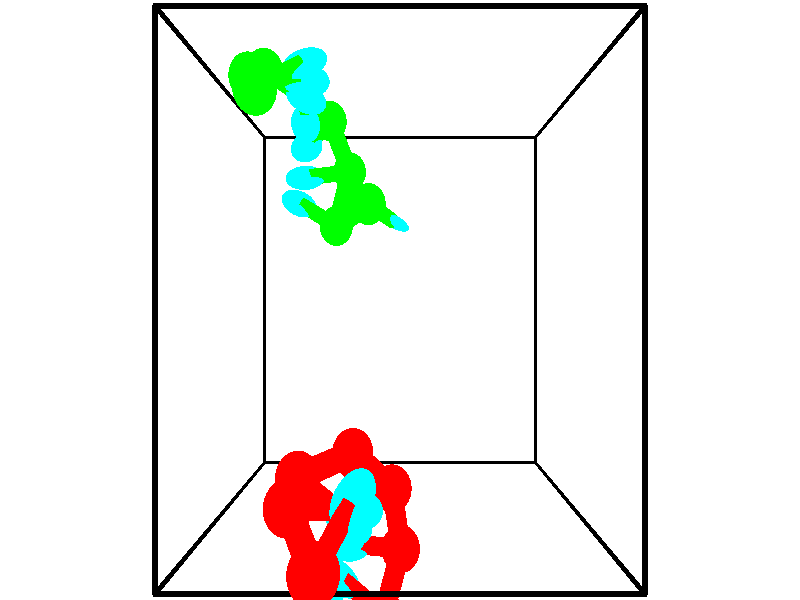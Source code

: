 // switches for output
#declare DRAW_BASES = 1; // possible values are 0, 1; only relevant for DNA ribbons
#declare DRAW_BASES_TYPE = 3; // possible values are 1, 2, 3; only relevant for DNA ribbons
#declare DRAW_FOG = 0; // set to 1 to enable fog

#include "colors.inc"

#include "transforms.inc"
background { rgb <1, 1, 1>}

#default {
   normal{
       ripples 0.25
       frequency 0.20
       turbulence 0.2
       lambda 5
   }
	finish {
		phong 0.1
		phong_size 40.
	}
}

// original window dimensions: 1024x640


// camera settings

camera {
	sky <-0, 1, 0>
	up <-0, 1, 0>
	right 1.6 * <1, 0, 0>
	location <2.5, 2.5, 11.1562>
	look_at <2.5, 2.5, 2.5>
	direction <0, 0, -8.6562>
	angle 67.0682
}


# declare cpy_camera_pos = <2.5, 2.5, 11.1562>;
# if (DRAW_FOG = 1)
fog {
	fog_type 2
	up vnormalize(cpy_camera_pos)
	color rgbt<1,1,1,0.3>
	distance 1e-5
	fog_alt 3e-3
	fog_offset 4
}
# end


// LIGHTS

# declare lum = 6;
global_settings {
	ambient_light rgb lum * <0.05, 0.05, 0.05>
	max_trace_level 15
}# declare cpy_direct_light_amount = 0.25;
light_source
{	1000 * <-1, -1, 1>,
	rgb lum * cpy_direct_light_amount
	parallel
}

light_source
{	1000 * <1, 1, -1>,
	rgb lum * cpy_direct_light_amount
	parallel
}

// strand 0

// nucleotide -1

// particle -1
sphere {
	<1.690652, 0.363488, 5.514145> 0.250000
	pigment { color rgbt <1,0,0,0> }
	no_shadow
}
cylinder {
	<1.884468, 0.635612, 5.294182>,  <2.000757, 0.798887, 5.162204>, 0.100000
	pigment { color rgbt <1,0,0,0> }
	no_shadow
}
cylinder {
	<1.884468, 0.635612, 5.294182>,  <1.690652, 0.363488, 5.514145>, 0.100000
	pigment { color rgbt <1,0,0,0> }
	no_shadow
}

// particle -1
sphere {
	<1.884468, 0.635612, 5.294182> 0.100000
	pigment { color rgbt <1,0,0,0> }
	no_shadow
}
sphere {
	0, 1
	scale<0.080000,0.200000,0.300000>
	matrix <0.017197, -0.635918, -0.771565,
		-0.874600, 0.364397, -0.319827,
		0.484540, 0.680311, -0.549908,
		2.029830, 0.839706, 5.129210>
	pigment { color rgbt <0,1,1,0> }
	no_shadow
}
cylinder {
	<1.344179, 0.717741, 4.945404>,  <1.690652, 0.363488, 5.514145>, 0.130000
	pigment { color rgbt <1,0,0,0> }
	no_shadow
}

// nucleotide -1

// particle -1
sphere {
	<1.344179, 0.717741, 4.945404> 0.250000
	pigment { color rgbt <1,0,0,0> }
	no_shadow
}
cylinder {
	<1.733837, 0.683563, 4.861748>,  <1.967632, 0.663056, 4.811554>, 0.100000
	pigment { color rgbt <1,0,0,0> }
	no_shadow
}
cylinder {
	<1.733837, 0.683563, 4.861748>,  <1.344179, 0.717741, 4.945404>, 0.100000
	pigment { color rgbt <1,0,0,0> }
	no_shadow
}

// particle -1
sphere {
	<1.733837, 0.683563, 4.861748> 0.100000
	pigment { color rgbt <1,0,0,0> }
	no_shadow
}
sphere {
	0, 1
	scale<0.080000,0.200000,0.300000>
	matrix <-0.215663, -0.627493, -0.748160,
		-0.067308, 0.773920, -0.629696,
		0.974146, -0.085445, -0.209141,
		2.026081, 0.657930, 4.799006>
	pigment { color rgbt <0,1,1,0> }
	no_shadow
}
cylinder {
	<1.330463, 0.814714, 4.281919>,  <1.344179, 0.717741, 4.945404>, 0.130000
	pigment { color rgbt <1,0,0,0> }
	no_shadow
}

// nucleotide -1

// particle -1
sphere {
	<1.330463, 0.814714, 4.281919> 0.250000
	pigment { color rgbt <1,0,0,0> }
	no_shadow
}
cylinder {
	<1.667290, 0.617470, 4.369339>,  <1.869386, 0.499123, 4.421791>, 0.100000
	pigment { color rgbt <1,0,0,0> }
	no_shadow
}
cylinder {
	<1.667290, 0.617470, 4.369339>,  <1.330463, 0.814714, 4.281919>, 0.100000
	pigment { color rgbt <1,0,0,0> }
	no_shadow
}

// particle -1
sphere {
	<1.667290, 0.617470, 4.369339> 0.100000
	pigment { color rgbt <1,0,0,0> }
	no_shadow
}
sphere {
	0, 1
	scale<0.080000,0.200000,0.300000>
	matrix <-0.009948, -0.419321, -0.907784,
		0.539280, 0.762241, -0.358002,
		0.842068, -0.493111, 0.218549,
		1.919910, 0.469537, 4.434904>
	pigment { color rgbt <0,1,1,0> }
	no_shadow
}
cylinder {
	<1.921238, 0.941296, 3.767852>,  <1.330463, 0.814714, 4.281919>, 0.130000
	pigment { color rgbt <1,0,0,0> }
	no_shadow
}

// nucleotide -1

// particle -1
sphere {
	<1.921238, 0.941296, 3.767852> 0.250000
	pigment { color rgbt <1,0,0,0> }
	no_shadow
}
cylinder {
	<1.919689, 0.571030, 3.919182>,  <1.918760, 0.348870, 4.009980>, 0.100000
	pigment { color rgbt <1,0,0,0> }
	no_shadow
}
cylinder {
	<1.919689, 0.571030, 3.919182>,  <1.921238, 0.941296, 3.767852>, 0.100000
	pigment { color rgbt <1,0,0,0> }
	no_shadow
}

// particle -1
sphere {
	<1.919689, 0.571030, 3.919182> 0.100000
	pigment { color rgbt <1,0,0,0> }
	no_shadow
}
sphere {
	0, 1
	scale<0.080000,0.200000,0.300000>
	matrix <-0.013307, -0.378246, -0.925609,
		0.999904, -0.008618, -0.010853,
		-0.003871, -0.925665, 0.378324,
		1.918528, 0.293330, 4.032679>
	pigment { color rgbt <0,1,1,0> }
	no_shadow
}
cylinder {
	<2.398739, 0.487795, 3.419514>,  <1.921238, 0.941296, 3.767852>, 0.130000
	pigment { color rgbt <1,0,0,0> }
	no_shadow
}

// nucleotide -1

// particle -1
sphere {
	<2.398739, 0.487795, 3.419514> 0.250000
	pigment { color rgbt <1,0,0,0> }
	no_shadow
}
cylinder {
	<2.092079, 0.278023, 3.567688>,  <1.908083, 0.152160, 3.656592>, 0.100000
	pigment { color rgbt <1,0,0,0> }
	no_shadow
}
cylinder {
	<2.092079, 0.278023, 3.567688>,  <2.398739, 0.487795, 3.419514>, 0.100000
	pigment { color rgbt <1,0,0,0> }
	no_shadow
}

// particle -1
sphere {
	<2.092079, 0.278023, 3.567688> 0.100000
	pigment { color rgbt <1,0,0,0> }
	no_shadow
}
sphere {
	0, 1
	scale<0.080000,0.200000,0.300000>
	matrix <-0.045563, -0.531052, -0.846114,
		0.640447, -0.665551, 0.383236,
		-0.766649, -0.524430, 0.370435,
		1.862084, 0.120694, 3.678818>
	pigment { color rgbt <0,1,1,0> }
	no_shadow
}
cylinder {
	<2.510278, -0.216900, 3.245805>,  <2.398739, 0.487795, 3.419514>, 0.130000
	pigment { color rgbt <1,0,0,0> }
	no_shadow
}

// nucleotide -1

// particle -1
sphere {
	<2.510278, -0.216900, 3.245805> 0.250000
	pigment { color rgbt <1,0,0,0> }
	no_shadow
}
cylinder {
	<2.116753, -0.166420, 3.296692>,  <1.880637, -0.136132, 3.327224>, 0.100000
	pigment { color rgbt <1,0,0,0> }
	no_shadow
}
cylinder {
	<2.116753, -0.166420, 3.296692>,  <2.510278, -0.216900, 3.245805>, 0.100000
	pigment { color rgbt <1,0,0,0> }
	no_shadow
}

// particle -1
sphere {
	<2.116753, -0.166420, 3.296692> 0.100000
	pigment { color rgbt <1,0,0,0> }
	no_shadow
}
sphere {
	0, 1
	scale<0.080000,0.200000,0.300000>
	matrix <-0.179194, -0.696307, -0.695015,
		0.000871, -0.706562, 0.707651,
		-0.983813, 0.126201, 0.127218,
		1.821609, -0.128560, 3.334857>
	pigment { color rgbt <0,1,1,0> }
	no_shadow
}
cylinder {
	<2.288067, -0.951651, 3.204093>,  <2.510278, -0.216900, 3.245805>, 0.130000
	pigment { color rgbt <1,0,0,0> }
	no_shadow
}

// nucleotide -1

// particle -1
sphere {
	<2.288067, -0.951651, 3.204093> 0.250000
	pigment { color rgbt <1,0,0,0> }
	no_shadow
}
cylinder {
	<1.953686, -0.735207, 3.167473>,  <1.753057, -0.605340, 3.145501>, 0.100000
	pigment { color rgbt <1,0,0,0> }
	no_shadow
}
cylinder {
	<1.953686, -0.735207, 3.167473>,  <2.288067, -0.951651, 3.204093>, 0.100000
	pigment { color rgbt <1,0,0,0> }
	no_shadow
}

// particle -1
sphere {
	<1.953686, -0.735207, 3.167473> 0.100000
	pigment { color rgbt <1,0,0,0> }
	no_shadow
}
sphere {
	0, 1
	scale<0.080000,0.200000,0.300000>
	matrix <-0.428352, -0.747621, -0.507521,
		-0.343070, -0.385048, 0.856762,
		-0.835953, 0.541111, -0.091551,
		1.702900, -0.572873, 3.140007>
	pigment { color rgbt <0,1,1,0> }
	no_shadow
}
cylinder {
	<1.736860, -1.390085, 3.424287>,  <2.288067, -0.951651, 3.204093>, 0.130000
	pigment { color rgbt <1,0,0,0> }
	no_shadow
}

// nucleotide -1

// particle -1
sphere {
	<1.736860, -1.390085, 3.424287> 0.250000
	pigment { color rgbt <1,0,0,0> }
	no_shadow
}
cylinder {
	<1.627266, -1.122627, 3.147781>,  <1.561510, -0.962153, 2.981878>, 0.100000
	pigment { color rgbt <1,0,0,0> }
	no_shadow
}
cylinder {
	<1.627266, -1.122627, 3.147781>,  <1.736860, -1.390085, 3.424287>, 0.100000
	pigment { color rgbt <1,0,0,0> }
	no_shadow
}

// particle -1
sphere {
	<1.627266, -1.122627, 3.147781> 0.100000
	pigment { color rgbt <1,0,0,0> }
	no_shadow
}
sphere {
	0, 1
	scale<0.080000,0.200000,0.300000>
	matrix <-0.466031, -0.721049, -0.512741,
		-0.841277, 0.181668, 0.509166,
		-0.273985, 0.668644, -0.691265,
		1.545071, -0.922034, 2.940402>
	pigment { color rgbt <0,1,1,0> }
	no_shadow
}
// strand 1

// nucleotide -1

// particle -1
sphere {
	<2.044444, 3.651468, 2.454247> 0.250000
	pigment { color rgbt <0,1,0,0> }
	no_shadow
}
cylinder {
	<2.256046, 3.563843, 2.126305>,  <2.383008, 3.511268, 1.929539>, 0.100000
	pigment { color rgbt <0,1,0,0> }
	no_shadow
}
cylinder {
	<2.256046, 3.563843, 2.126305>,  <2.044444, 3.651468, 2.454247>, 0.100000
	pigment { color rgbt <0,1,0,0> }
	no_shadow
}

// particle -1
sphere {
	<2.256046, 3.563843, 2.126305> 0.100000
	pigment { color rgbt <0,1,0,0> }
	no_shadow
}
sphere {
	0, 1
	scale<0.080000,0.200000,0.300000>
	matrix <-0.325157, -0.944699, 0.042614,
		-0.783853, 0.244039, -0.570982,
		0.529007, -0.219062, -0.819856,
		2.414748, 3.498124, 1.880348>
	pigment { color rgbt <0,1,1,0> }
	no_shadow
}
cylinder {
	<1.532458, 3.435762, 1.982614>,  <2.044444, 3.651468, 2.454247>, 0.130000
	pigment { color rgbt <0,1,0,0> }
	no_shadow
}

// nucleotide -1

// particle -1
sphere {
	<1.532458, 3.435762, 1.982614> 0.250000
	pigment { color rgbt <0,1,0,0> }
	no_shadow
}
cylinder {
	<1.191429, 3.614449, 1.874123>,  <0.986812, 3.721661, 1.809028>, 0.100000
	pigment { color rgbt <0,1,0,0> }
	no_shadow
}
cylinder {
	<1.191429, 3.614449, 1.874123>,  <1.532458, 3.435762, 1.982614>, 0.100000
	pigment { color rgbt <0,1,0,0> }
	no_shadow
}

// particle -1
sphere {
	<1.191429, 3.614449, 1.874123> 0.100000
	pigment { color rgbt <0,1,0,0> }
	no_shadow
}
sphere {
	0, 1
	scale<0.080000,0.200000,0.300000>
	matrix <0.064703, 0.605223, 0.793422,
		0.518589, 0.658900, -0.544900,
		-0.852572, 0.446717, -0.271229,
		0.935658, 3.748464, 1.792754>
	pigment { color rgbt <0,1,1,0> }
	no_shadow
}
cylinder {
	<1.722404, 4.149697, 1.822470>,  <1.532458, 3.435762, 1.982614>, 0.130000
	pigment { color rgbt <0,1,0,0> }
	no_shadow
}

// nucleotide -1

// particle -1
sphere {
	<1.722404, 4.149697, 1.822470> 0.250000
	pigment { color rgbt <0,1,0,0> }
	no_shadow
}
cylinder {
	<1.352968, 4.083580, 1.960838>,  <1.131307, 4.043910, 2.043859>, 0.100000
	pigment { color rgbt <0,1,0,0> }
	no_shadow
}
cylinder {
	<1.352968, 4.083580, 1.960838>,  <1.722404, 4.149697, 1.822470>, 0.100000
	pigment { color rgbt <0,1,0,0> }
	no_shadow
}

// particle -1
sphere {
	<1.352968, 4.083580, 1.960838> 0.100000
	pigment { color rgbt <0,1,0,0> }
	no_shadow
}
sphere {
	0, 1
	scale<0.080000,0.200000,0.300000>
	matrix <0.176311, 0.618086, 0.766084,
		-0.340436, 0.768536, -0.541715,
		-0.923590, -0.165292, 0.345920,
		1.075891, 4.033992, 2.064614>
	pigment { color rgbt <0,1,1,0> }
	no_shadow
}
cylinder {
	<1.432858, 4.780684, 1.913804>,  <1.722404, 4.149697, 1.822470>, 0.130000
	pigment { color rgbt <0,1,0,0> }
	no_shadow
}

// nucleotide -1

// particle -1
sphere {
	<1.432858, 4.780684, 1.913804> 0.250000
	pigment { color rgbt <0,1,0,0> }
	no_shadow
}
cylinder {
	<1.269958, 4.536064, 2.185143>,  <1.172219, 4.389292, 2.347945>, 0.100000
	pigment { color rgbt <0,1,0,0> }
	no_shadow
}
cylinder {
	<1.269958, 4.536064, 2.185143>,  <1.432858, 4.780684, 1.913804>, 0.100000
	pigment { color rgbt <0,1,0,0> }
	no_shadow
}

// particle -1
sphere {
	<1.269958, 4.536064, 2.185143> 0.100000
	pigment { color rgbt <0,1,0,0> }
	no_shadow
}
sphere {
	0, 1
	scale<0.080000,0.200000,0.300000>
	matrix <0.320228, 0.599966, 0.733140,
		-0.855337, 0.515797, -0.048500,
		-0.407250, -0.611551, 0.678346,
		1.147784, 4.352599, 2.388646>
	pigment { color rgbt <0,1,1,0> }
	no_shadow
}
cylinder {
	<1.056423, 5.137150, 2.356918>,  <1.432858, 4.780684, 1.913804>, 0.130000
	pigment { color rgbt <0,1,0,0> }
	no_shadow
}

// nucleotide -1

// particle -1
sphere {
	<1.056423, 5.137150, 2.356918> 0.250000
	pigment { color rgbt <0,1,0,0> }
	no_shadow
}
cylinder {
	<1.127289, 4.803658, 2.566109>,  <1.169808, 4.603562, 2.691623>, 0.100000
	pigment { color rgbt <0,1,0,0> }
	no_shadow
}
cylinder {
	<1.127289, 4.803658, 2.566109>,  <1.056423, 5.137150, 2.356918>, 0.100000
	pigment { color rgbt <0,1,0,0> }
	no_shadow
}

// particle -1
sphere {
	<1.127289, 4.803658, 2.566109> 0.100000
	pigment { color rgbt <0,1,0,0> }
	no_shadow
}
sphere {
	0, 1
	scale<0.080000,0.200000,0.300000>
	matrix <0.136903, 0.547093, 0.825801,
		-0.974613, -0.074705, 0.211066,
		0.177164, -0.833732, 0.522977,
		1.180438, 4.553538, 2.723002>
	pigment { color rgbt <0,1,1,0> }
	no_shadow
}
cylinder {
	<0.650011, 5.112432, 2.895457>,  <1.056423, 5.137150, 2.356918>, 0.130000
	pigment { color rgbt <0,1,0,0> }
	no_shadow
}

// nucleotide -1

// particle -1
sphere {
	<0.650011, 5.112432, 2.895457> 0.250000
	pigment { color rgbt <0,1,0,0> }
	no_shadow
}
cylinder {
	<0.985674, 4.913239, 2.982933>,  <1.187072, 4.793722, 3.035419>, 0.100000
	pigment { color rgbt <0,1,0,0> }
	no_shadow
}
cylinder {
	<0.985674, 4.913239, 2.982933>,  <0.650011, 5.112432, 2.895457>, 0.100000
	pigment { color rgbt <0,1,0,0> }
	no_shadow
}

// particle -1
sphere {
	<0.985674, 4.913239, 2.982933> 0.100000
	pigment { color rgbt <0,1,0,0> }
	no_shadow
}
sphere {
	0, 1
	scale<0.080000,0.200000,0.300000>
	matrix <0.047588, 0.467771, 0.882568,
		-0.541803, -0.730206, 0.416231,
		0.839157, -0.497985, 0.218691,
		1.237421, 4.763843, 3.048540>
	pigment { color rgbt <0,1,1,0> }
	no_shadow
}
cylinder {
	<0.616792, 4.822464, 3.620126>,  <0.650011, 5.112432, 2.895457>, 0.130000
	pigment { color rgbt <0,1,0,0> }
	no_shadow
}

// nucleotide -1

// particle -1
sphere {
	<0.616792, 4.822464, 3.620126> 0.250000
	pigment { color rgbt <0,1,0,0> }
	no_shadow
}
cylinder {
	<1.011312, 4.820122, 3.554184>,  <1.248025, 4.818716, 3.514619>, 0.100000
	pigment { color rgbt <0,1,0,0> }
	no_shadow
}
cylinder {
	<1.011312, 4.820122, 3.554184>,  <0.616792, 4.822464, 3.620126>, 0.100000
	pigment { color rgbt <0,1,0,0> }
	no_shadow
}

// particle -1
sphere {
	<1.011312, 4.820122, 3.554184> 0.100000
	pigment { color rgbt <0,1,0,0> }
	no_shadow
}
sphere {
	0, 1
	scale<0.080000,0.200000,0.300000>
	matrix <0.159494, 0.288966, 0.943960,
		0.042108, -0.957322, 0.285941,
		0.986301, -0.005858, -0.164855,
		1.307203, 4.818365, 3.504727>
	pigment { color rgbt <0,1,1,0> }
	no_shadow
}
cylinder {
	<0.828516, 4.524183, 4.214314>,  <0.616792, 4.822464, 3.620126>, 0.130000
	pigment { color rgbt <0,1,0,0> }
	no_shadow
}

// nucleotide -1

// particle -1
sphere {
	<0.828516, 4.524183, 4.214314> 0.250000
	pigment { color rgbt <0,1,0,0> }
	no_shadow
}
cylinder {
	<1.130322, 4.721413, 4.041069>,  <1.311405, 4.839750, 3.937122>, 0.100000
	pigment { color rgbt <0,1,0,0> }
	no_shadow
}
cylinder {
	<1.130322, 4.721413, 4.041069>,  <0.828516, 4.524183, 4.214314>, 0.100000
	pigment { color rgbt <0,1,0,0> }
	no_shadow
}

// particle -1
sphere {
	<1.130322, 4.721413, 4.041069> 0.100000
	pigment { color rgbt <0,1,0,0> }
	no_shadow
}
sphere {
	0, 1
	scale<0.080000,0.200000,0.300000>
	matrix <0.072460, 0.593324, 0.801696,
		0.652273, -0.636273, 0.411942,
		0.754513, 0.493076, -0.433114,
		1.356676, 4.869335, 3.911135>
	pigment { color rgbt <0,1,1,0> }
	no_shadow
}
// box output
cylinder {
	<0.000000, 0.000000, 0.000000>,  <5.000000, 0.000000, 0.000000>, 0.025000
	pigment { color rgbt <0,0,0,0> }
	no_shadow
}
cylinder {
	<0.000000, 0.000000, 0.000000>,  <0.000000, 5.000000, 0.000000>, 0.025000
	pigment { color rgbt <0,0,0,0> }
	no_shadow
}
cylinder {
	<0.000000, 0.000000, 0.000000>,  <0.000000, 0.000000, 5.000000>, 0.025000
	pigment { color rgbt <0,0,0,0> }
	no_shadow
}
cylinder {
	<5.000000, 5.000000, 5.000000>,  <0.000000, 5.000000, 5.000000>, 0.025000
	pigment { color rgbt <0,0,0,0> }
	no_shadow
}
cylinder {
	<5.000000, 5.000000, 5.000000>,  <5.000000, 0.000000, 5.000000>, 0.025000
	pigment { color rgbt <0,0,0,0> }
	no_shadow
}
cylinder {
	<5.000000, 5.000000, 5.000000>,  <5.000000, 5.000000, 0.000000>, 0.025000
	pigment { color rgbt <0,0,0,0> }
	no_shadow
}
cylinder {
	<0.000000, 0.000000, 5.000000>,  <0.000000, 5.000000, 5.000000>, 0.025000
	pigment { color rgbt <0,0,0,0> }
	no_shadow
}
cylinder {
	<0.000000, 0.000000, 5.000000>,  <5.000000, 0.000000, 5.000000>, 0.025000
	pigment { color rgbt <0,0,0,0> }
	no_shadow
}
cylinder {
	<5.000000, 5.000000, 0.000000>,  <0.000000, 5.000000, 0.000000>, 0.025000
	pigment { color rgbt <0,0,0,0> }
	no_shadow
}
cylinder {
	<5.000000, 5.000000, 0.000000>,  <5.000000, 0.000000, 0.000000>, 0.025000
	pigment { color rgbt <0,0,0,0> }
	no_shadow
}
cylinder {
	<5.000000, 0.000000, 5.000000>,  <5.000000, 0.000000, 0.000000>, 0.025000
	pigment { color rgbt <0,0,0,0> }
	no_shadow
}
cylinder {
	<0.000000, 5.000000, 0.000000>,  <0.000000, 5.000000, 5.000000>, 0.025000
	pigment { color rgbt <0,0,0,0> }
	no_shadow
}
// end of box output

